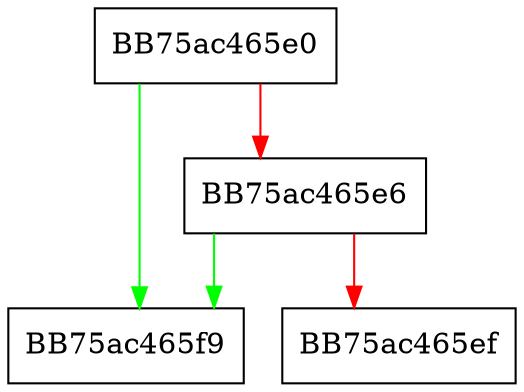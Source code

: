 digraph Set {
  node [shape="box"];
  graph [splines=ortho];
  BB75ac465e0 -> BB75ac465f9 [color="green"];
  BB75ac465e0 -> BB75ac465e6 [color="red"];
  BB75ac465e6 -> BB75ac465f9 [color="green"];
  BB75ac465e6 -> BB75ac465ef [color="red"];
}